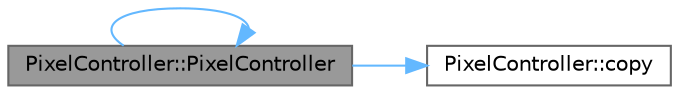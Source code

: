 digraph "PixelController::PixelController"
{
 // INTERACTIVE_SVG=YES
 // LATEX_PDF_SIZE
  bgcolor="transparent";
  edge [fontname=Helvetica,fontsize=10,labelfontname=Helvetica,labelfontsize=10];
  node [fontname=Helvetica,fontsize=10,shape=box,height=0.2,width=0.4];
  rankdir="LR";
  Node1 [id="Node000001",label="PixelController::PixelController",height=0.2,width=0.4,color="gray40", fillcolor="grey60", style="filled", fontcolor="black",tooltip="Copy constructor."];
  Node1 -> Node1 [id="edge1_Node000001_Node000001",color="steelblue1",style="solid",tooltip=" "];
  Node1 -> Node2 [id="edge2_Node000001_Node000002",color="steelblue1",style="solid",tooltip=" "];
  Node2 [id="Node000002",label="PixelController::copy",height=0.2,width=0.4,color="grey40", fillcolor="white", style="filled",URL="$d0/dee/struct_pixel_controller_af3310e3a869dfeafae981291b76b572d.html#af3310e3a869dfeafae981291b76b572d",tooltip=" "];
}
